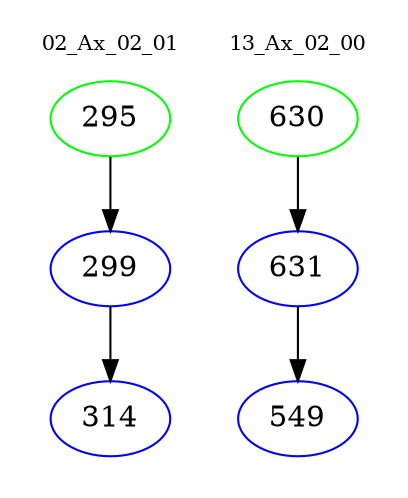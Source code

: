 digraph{
subgraph cluster_0 {
color = white
label = "02_Ax_02_01";
fontsize=10;
T0_295 [label="295", color="green"]
T0_295 -> T0_299 [color="black"]
T0_299 [label="299", color="blue"]
T0_299 -> T0_314 [color="black"]
T0_314 [label="314", color="blue"]
}
subgraph cluster_1 {
color = white
label = "13_Ax_02_00";
fontsize=10;
T1_630 [label="630", color="green"]
T1_630 -> T1_631 [color="black"]
T1_631 [label="631", color="blue"]
T1_631 -> T1_549 [color="black"]
T1_549 [label="549", color="blue"]
}
}
